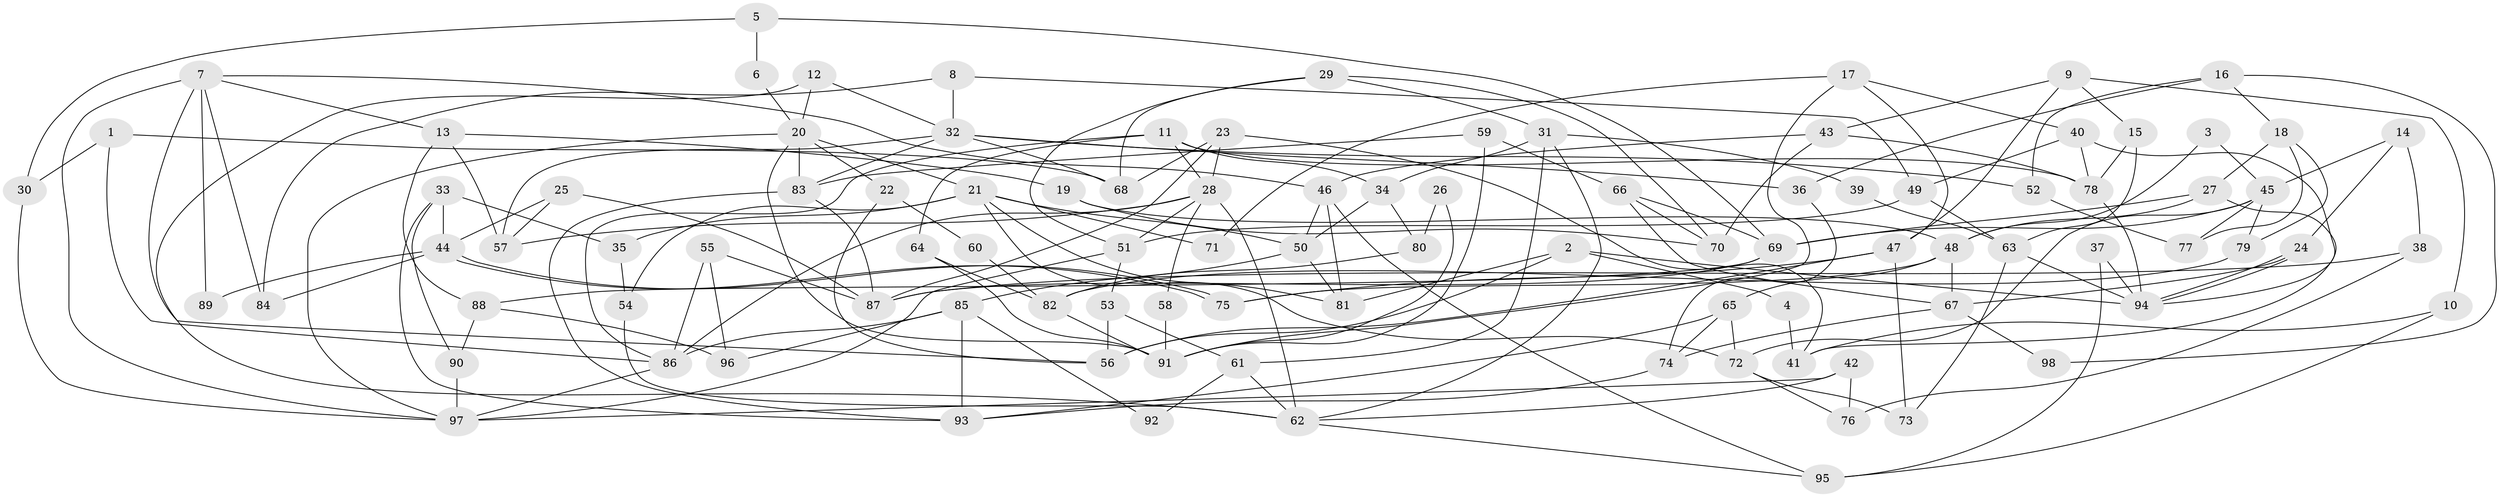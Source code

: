 // Generated by graph-tools (version 1.1) at 2025/15/03/09/25 04:15:18]
// undirected, 98 vertices, 196 edges
graph export_dot {
graph [start="1"]
  node [color=gray90,style=filled];
  1;
  2;
  3;
  4;
  5;
  6;
  7;
  8;
  9;
  10;
  11;
  12;
  13;
  14;
  15;
  16;
  17;
  18;
  19;
  20;
  21;
  22;
  23;
  24;
  25;
  26;
  27;
  28;
  29;
  30;
  31;
  32;
  33;
  34;
  35;
  36;
  37;
  38;
  39;
  40;
  41;
  42;
  43;
  44;
  45;
  46;
  47;
  48;
  49;
  50;
  51;
  52;
  53;
  54;
  55;
  56;
  57;
  58;
  59;
  60;
  61;
  62;
  63;
  64;
  65;
  66;
  67;
  68;
  69;
  70;
  71;
  72;
  73;
  74;
  75;
  76;
  77;
  78;
  79;
  80;
  81;
  82;
  83;
  84;
  85;
  86;
  87;
  88;
  89;
  90;
  91;
  92;
  93;
  94;
  95;
  96;
  97;
  98;
  1 -- 68;
  1 -- 86;
  1 -- 30;
  2 -- 81;
  2 -- 94;
  2 -- 4;
  2 -- 56;
  3 -- 45;
  3 -- 48;
  4 -- 41;
  5 -- 30;
  5 -- 69;
  5 -- 6;
  6 -- 20;
  7 -- 56;
  7 -- 84;
  7 -- 13;
  7 -- 46;
  7 -- 89;
  7 -- 97;
  8 -- 49;
  8 -- 32;
  8 -- 84;
  9 -- 15;
  9 -- 43;
  9 -- 10;
  9 -- 47;
  10 -- 95;
  10 -- 41;
  11 -- 86;
  11 -- 28;
  11 -- 34;
  11 -- 64;
  11 -- 78;
  12 -- 20;
  12 -- 32;
  12 -- 62;
  13 -- 88;
  13 -- 19;
  13 -- 57;
  14 -- 38;
  14 -- 45;
  14 -- 24;
  15 -- 63;
  15 -- 78;
  16 -- 36;
  16 -- 18;
  16 -- 52;
  16 -- 98;
  17 -- 40;
  17 -- 91;
  17 -- 47;
  17 -- 71;
  18 -- 27;
  18 -- 77;
  18 -- 79;
  19 -- 70;
  19 -- 48;
  20 -- 97;
  20 -- 21;
  20 -- 22;
  20 -- 83;
  20 -- 91;
  21 -- 50;
  21 -- 81;
  21 -- 35;
  21 -- 54;
  21 -- 71;
  21 -- 72;
  22 -- 56;
  22 -- 60;
  23 -- 87;
  23 -- 41;
  23 -- 28;
  23 -- 68;
  24 -- 94;
  24 -- 94;
  24 -- 67;
  25 -- 57;
  25 -- 87;
  25 -- 44;
  26 -- 80;
  26 -- 91;
  27 -- 48;
  27 -- 69;
  27 -- 41;
  28 -- 62;
  28 -- 51;
  28 -- 57;
  28 -- 58;
  28 -- 86;
  29 -- 51;
  29 -- 68;
  29 -- 31;
  29 -- 70;
  30 -- 97;
  31 -- 62;
  31 -- 34;
  31 -- 39;
  31 -- 61;
  32 -- 57;
  32 -- 83;
  32 -- 36;
  32 -- 52;
  32 -- 68;
  33 -- 44;
  33 -- 93;
  33 -- 35;
  33 -- 90;
  34 -- 50;
  34 -- 80;
  35 -- 54;
  36 -- 74;
  37 -- 94;
  37 -- 95;
  38 -- 87;
  38 -- 76;
  39 -- 63;
  40 -- 94;
  40 -- 78;
  40 -- 49;
  42 -- 62;
  42 -- 97;
  42 -- 76;
  43 -- 78;
  43 -- 46;
  43 -- 70;
  44 -- 75;
  44 -- 75;
  44 -- 84;
  44 -- 89;
  45 -- 72;
  45 -- 69;
  45 -- 77;
  45 -- 79;
  46 -- 50;
  46 -- 81;
  46 -- 95;
  47 -- 56;
  47 -- 73;
  47 -- 75;
  48 -- 75;
  48 -- 65;
  48 -- 67;
  49 -- 51;
  49 -- 63;
  50 -- 85;
  50 -- 81;
  51 -- 53;
  51 -- 97;
  52 -- 77;
  53 -- 56;
  53 -- 61;
  54 -- 62;
  55 -- 96;
  55 -- 86;
  55 -- 87;
  58 -- 91;
  59 -- 66;
  59 -- 91;
  59 -- 83;
  60 -- 82;
  61 -- 62;
  61 -- 92;
  62 -- 95;
  63 -- 73;
  63 -- 94;
  64 -- 82;
  64 -- 91;
  65 -- 74;
  65 -- 72;
  65 -- 93;
  66 -- 67;
  66 -- 70;
  66 -- 69;
  67 -- 74;
  67 -- 98;
  69 -- 87;
  69 -- 88;
  72 -- 73;
  72 -- 76;
  74 -- 93;
  78 -- 94;
  79 -- 82;
  80 -- 82;
  82 -- 91;
  83 -- 87;
  83 -- 93;
  85 -- 93;
  85 -- 86;
  85 -- 92;
  85 -- 96;
  86 -- 97;
  88 -- 90;
  88 -- 96;
  90 -- 97;
}
